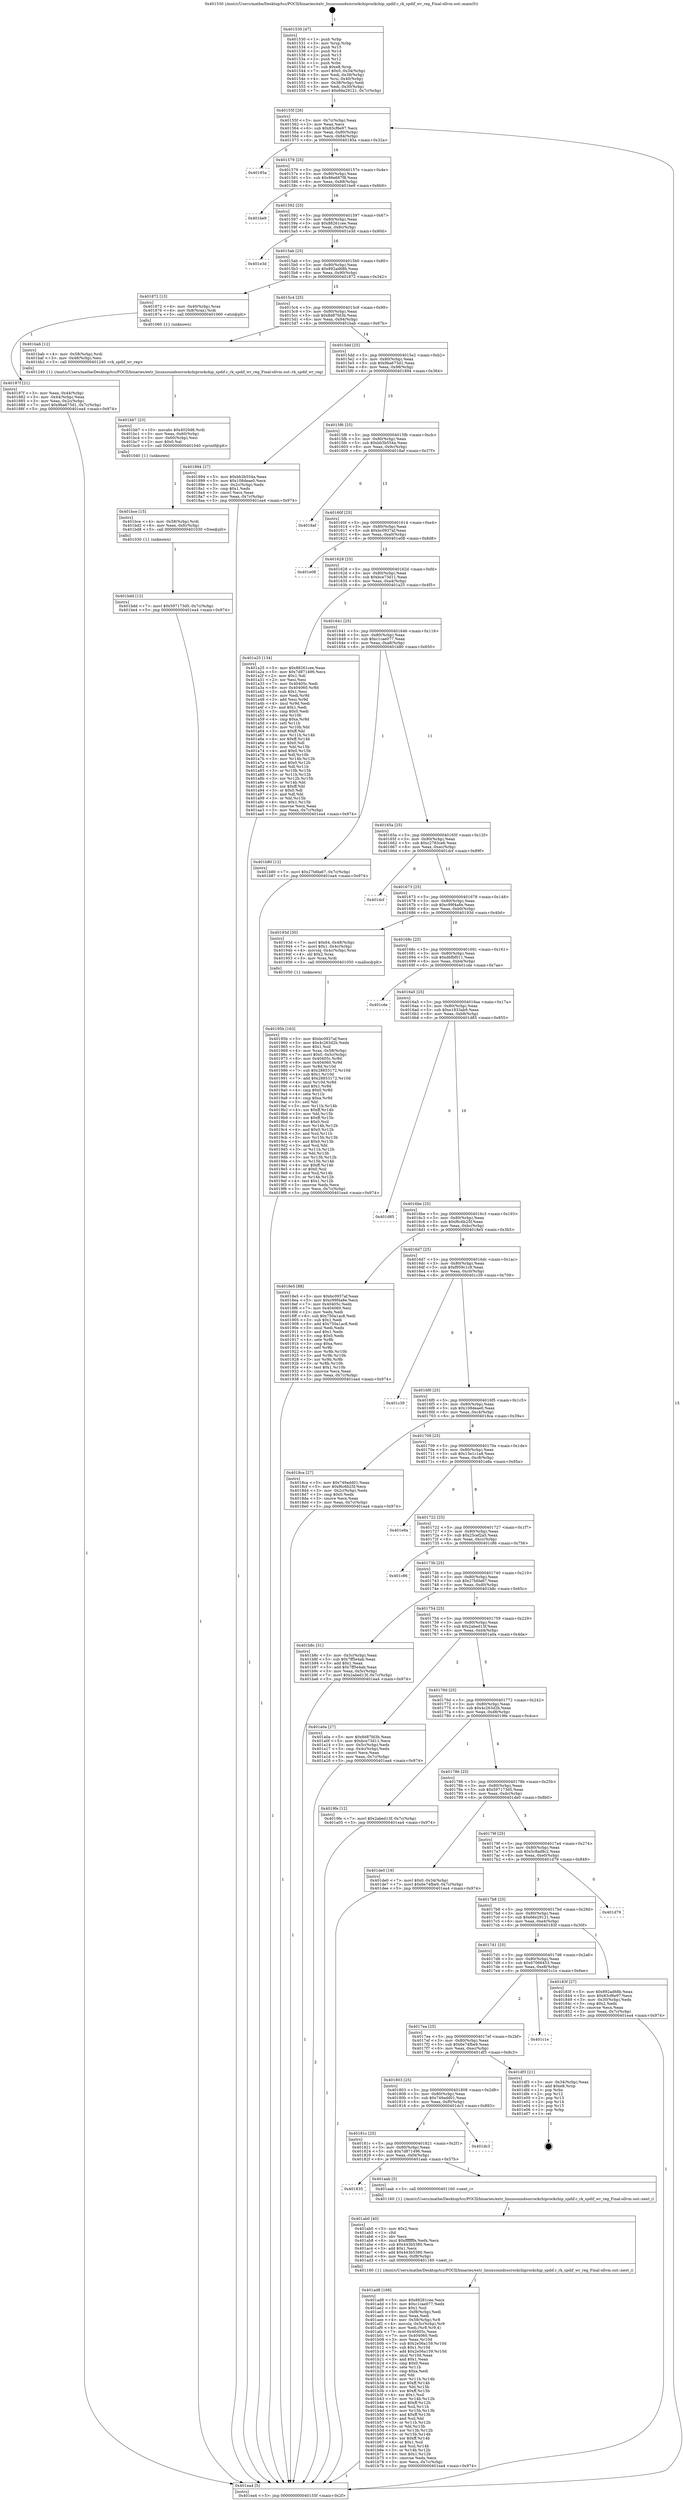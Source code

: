 digraph "0x401530" {
  label = "0x401530 (/mnt/c/Users/mathe/Desktop/tcc/POCII/binaries/extr_linuxsoundsocrockchiprockchip_spdif.c_rk_spdif_wr_reg_Final-ollvm.out::main(0))"
  labelloc = "t"
  node[shape=record]

  Entry [label="",width=0.3,height=0.3,shape=circle,fillcolor=black,style=filled]
  "0x40155f" [label="{
     0x40155f [26]\l
     | [instrs]\l
     &nbsp;&nbsp;0x40155f \<+3\>: mov -0x7c(%rbp),%eax\l
     &nbsp;&nbsp;0x401562 \<+2\>: mov %eax,%ecx\l
     &nbsp;&nbsp;0x401564 \<+6\>: sub $0x83cf6e97,%ecx\l
     &nbsp;&nbsp;0x40156a \<+3\>: mov %eax,-0x80(%rbp)\l
     &nbsp;&nbsp;0x40156d \<+6\>: mov %ecx,-0x84(%rbp)\l
     &nbsp;&nbsp;0x401573 \<+6\>: je 000000000040185a \<main+0x32a\>\l
  }"]
  "0x40185a" [label="{
     0x40185a\l
  }", style=dashed]
  "0x401579" [label="{
     0x401579 [25]\l
     | [instrs]\l
     &nbsp;&nbsp;0x401579 \<+5\>: jmp 000000000040157e \<main+0x4e\>\l
     &nbsp;&nbsp;0x40157e \<+3\>: mov -0x80(%rbp),%eax\l
     &nbsp;&nbsp;0x401581 \<+5\>: sub $0x86e687f8,%eax\l
     &nbsp;&nbsp;0x401586 \<+6\>: mov %eax,-0x88(%rbp)\l
     &nbsp;&nbsp;0x40158c \<+6\>: je 0000000000401be9 \<main+0x6b9\>\l
  }"]
  Exit [label="",width=0.3,height=0.3,shape=circle,fillcolor=black,style=filled,peripheries=2]
  "0x401be9" [label="{
     0x401be9\l
  }", style=dashed]
  "0x401592" [label="{
     0x401592 [25]\l
     | [instrs]\l
     &nbsp;&nbsp;0x401592 \<+5\>: jmp 0000000000401597 \<main+0x67\>\l
     &nbsp;&nbsp;0x401597 \<+3\>: mov -0x80(%rbp),%eax\l
     &nbsp;&nbsp;0x40159a \<+5\>: sub $0x88261cee,%eax\l
     &nbsp;&nbsp;0x40159f \<+6\>: mov %eax,-0x8c(%rbp)\l
     &nbsp;&nbsp;0x4015a5 \<+6\>: je 0000000000401e3d \<main+0x90d\>\l
  }"]
  "0x401bdd" [label="{
     0x401bdd [12]\l
     | [instrs]\l
     &nbsp;&nbsp;0x401bdd \<+7\>: movl $0x597173d5,-0x7c(%rbp)\l
     &nbsp;&nbsp;0x401be4 \<+5\>: jmp 0000000000401ea4 \<main+0x974\>\l
  }"]
  "0x401e3d" [label="{
     0x401e3d\l
  }", style=dashed]
  "0x4015ab" [label="{
     0x4015ab [25]\l
     | [instrs]\l
     &nbsp;&nbsp;0x4015ab \<+5\>: jmp 00000000004015b0 \<main+0x80\>\l
     &nbsp;&nbsp;0x4015b0 \<+3\>: mov -0x80(%rbp),%eax\l
     &nbsp;&nbsp;0x4015b3 \<+5\>: sub $0x892ad68b,%eax\l
     &nbsp;&nbsp;0x4015b8 \<+6\>: mov %eax,-0x90(%rbp)\l
     &nbsp;&nbsp;0x4015be \<+6\>: je 0000000000401872 \<main+0x342\>\l
  }"]
  "0x401bce" [label="{
     0x401bce [15]\l
     | [instrs]\l
     &nbsp;&nbsp;0x401bce \<+4\>: mov -0x58(%rbp),%rdi\l
     &nbsp;&nbsp;0x401bd2 \<+6\>: mov %eax,-0xfc(%rbp)\l
     &nbsp;&nbsp;0x401bd8 \<+5\>: call 0000000000401030 \<free@plt\>\l
     | [calls]\l
     &nbsp;&nbsp;0x401030 \{1\} (unknown)\l
  }"]
  "0x401872" [label="{
     0x401872 [13]\l
     | [instrs]\l
     &nbsp;&nbsp;0x401872 \<+4\>: mov -0x40(%rbp),%rax\l
     &nbsp;&nbsp;0x401876 \<+4\>: mov 0x8(%rax),%rdi\l
     &nbsp;&nbsp;0x40187a \<+5\>: call 0000000000401060 \<atoi@plt\>\l
     | [calls]\l
     &nbsp;&nbsp;0x401060 \{1\} (unknown)\l
  }"]
  "0x4015c4" [label="{
     0x4015c4 [25]\l
     | [instrs]\l
     &nbsp;&nbsp;0x4015c4 \<+5\>: jmp 00000000004015c9 \<main+0x99\>\l
     &nbsp;&nbsp;0x4015c9 \<+3\>: mov -0x80(%rbp),%eax\l
     &nbsp;&nbsp;0x4015cc \<+5\>: sub $0x8d87fd3b,%eax\l
     &nbsp;&nbsp;0x4015d1 \<+6\>: mov %eax,-0x94(%rbp)\l
     &nbsp;&nbsp;0x4015d7 \<+6\>: je 0000000000401bab \<main+0x67b\>\l
  }"]
  "0x401bb7" [label="{
     0x401bb7 [23]\l
     | [instrs]\l
     &nbsp;&nbsp;0x401bb7 \<+10\>: movabs $0x4020d6,%rdi\l
     &nbsp;&nbsp;0x401bc1 \<+3\>: mov %eax,-0x60(%rbp)\l
     &nbsp;&nbsp;0x401bc4 \<+3\>: mov -0x60(%rbp),%esi\l
     &nbsp;&nbsp;0x401bc7 \<+2\>: mov $0x0,%al\l
     &nbsp;&nbsp;0x401bc9 \<+5\>: call 0000000000401040 \<printf@plt\>\l
     | [calls]\l
     &nbsp;&nbsp;0x401040 \{1\} (unknown)\l
  }"]
  "0x401bab" [label="{
     0x401bab [12]\l
     | [instrs]\l
     &nbsp;&nbsp;0x401bab \<+4\>: mov -0x58(%rbp),%rdi\l
     &nbsp;&nbsp;0x401baf \<+3\>: mov -0x48(%rbp),%esi\l
     &nbsp;&nbsp;0x401bb2 \<+5\>: call 0000000000401240 \<rk_spdif_wr_reg\>\l
     | [calls]\l
     &nbsp;&nbsp;0x401240 \{1\} (/mnt/c/Users/mathe/Desktop/tcc/POCII/binaries/extr_linuxsoundsocrockchiprockchip_spdif.c_rk_spdif_wr_reg_Final-ollvm.out::rk_spdif_wr_reg)\l
  }"]
  "0x4015dd" [label="{
     0x4015dd [25]\l
     | [instrs]\l
     &nbsp;&nbsp;0x4015dd \<+5\>: jmp 00000000004015e2 \<main+0xb2\>\l
     &nbsp;&nbsp;0x4015e2 \<+3\>: mov -0x80(%rbp),%eax\l
     &nbsp;&nbsp;0x4015e5 \<+5\>: sub $0x9ba675d1,%eax\l
     &nbsp;&nbsp;0x4015ea \<+6\>: mov %eax,-0x98(%rbp)\l
     &nbsp;&nbsp;0x4015f0 \<+6\>: je 0000000000401894 \<main+0x364\>\l
  }"]
  "0x401ad8" [label="{
     0x401ad8 [168]\l
     | [instrs]\l
     &nbsp;&nbsp;0x401ad8 \<+5\>: mov $0x88261cee,%ecx\l
     &nbsp;&nbsp;0x401add \<+5\>: mov $0xc1cae077,%edx\l
     &nbsp;&nbsp;0x401ae2 \<+3\>: mov $0x1,%sil\l
     &nbsp;&nbsp;0x401ae5 \<+6\>: mov -0xf8(%rbp),%edi\l
     &nbsp;&nbsp;0x401aeb \<+3\>: imul %eax,%edi\l
     &nbsp;&nbsp;0x401aee \<+4\>: mov -0x58(%rbp),%r8\l
     &nbsp;&nbsp;0x401af2 \<+4\>: movslq -0x5c(%rbp),%r9\l
     &nbsp;&nbsp;0x401af6 \<+4\>: mov %edi,(%r8,%r9,4)\l
     &nbsp;&nbsp;0x401afa \<+7\>: mov 0x40405c,%eax\l
     &nbsp;&nbsp;0x401b01 \<+7\>: mov 0x404060,%edi\l
     &nbsp;&nbsp;0x401b08 \<+3\>: mov %eax,%r10d\l
     &nbsp;&nbsp;0x401b0b \<+7\>: sub $0x2e56a159,%r10d\l
     &nbsp;&nbsp;0x401b12 \<+4\>: sub $0x1,%r10d\l
     &nbsp;&nbsp;0x401b16 \<+7\>: add $0x2e56a159,%r10d\l
     &nbsp;&nbsp;0x401b1d \<+4\>: imul %r10d,%eax\l
     &nbsp;&nbsp;0x401b21 \<+3\>: and $0x1,%eax\l
     &nbsp;&nbsp;0x401b24 \<+3\>: cmp $0x0,%eax\l
     &nbsp;&nbsp;0x401b27 \<+4\>: sete %r11b\l
     &nbsp;&nbsp;0x401b2b \<+3\>: cmp $0xa,%edi\l
     &nbsp;&nbsp;0x401b2e \<+3\>: setl %bl\l
     &nbsp;&nbsp;0x401b31 \<+3\>: mov %r11b,%r14b\l
     &nbsp;&nbsp;0x401b34 \<+4\>: xor $0xff,%r14b\l
     &nbsp;&nbsp;0x401b38 \<+3\>: mov %bl,%r15b\l
     &nbsp;&nbsp;0x401b3b \<+4\>: xor $0xff,%r15b\l
     &nbsp;&nbsp;0x401b3f \<+4\>: xor $0x1,%sil\l
     &nbsp;&nbsp;0x401b43 \<+3\>: mov %r14b,%r12b\l
     &nbsp;&nbsp;0x401b46 \<+4\>: and $0xff,%r12b\l
     &nbsp;&nbsp;0x401b4a \<+3\>: and %sil,%r11b\l
     &nbsp;&nbsp;0x401b4d \<+3\>: mov %r15b,%r13b\l
     &nbsp;&nbsp;0x401b50 \<+4\>: and $0xff,%r13b\l
     &nbsp;&nbsp;0x401b54 \<+3\>: and %sil,%bl\l
     &nbsp;&nbsp;0x401b57 \<+3\>: or %r11b,%r12b\l
     &nbsp;&nbsp;0x401b5a \<+3\>: or %bl,%r13b\l
     &nbsp;&nbsp;0x401b5d \<+3\>: xor %r13b,%r12b\l
     &nbsp;&nbsp;0x401b60 \<+3\>: or %r15b,%r14b\l
     &nbsp;&nbsp;0x401b63 \<+4\>: xor $0xff,%r14b\l
     &nbsp;&nbsp;0x401b67 \<+4\>: or $0x1,%sil\l
     &nbsp;&nbsp;0x401b6b \<+3\>: and %sil,%r14b\l
     &nbsp;&nbsp;0x401b6e \<+3\>: or %r14b,%r12b\l
     &nbsp;&nbsp;0x401b71 \<+4\>: test $0x1,%r12b\l
     &nbsp;&nbsp;0x401b75 \<+3\>: cmovne %edx,%ecx\l
     &nbsp;&nbsp;0x401b78 \<+3\>: mov %ecx,-0x7c(%rbp)\l
     &nbsp;&nbsp;0x401b7b \<+5\>: jmp 0000000000401ea4 \<main+0x974\>\l
  }"]
  "0x401894" [label="{
     0x401894 [27]\l
     | [instrs]\l
     &nbsp;&nbsp;0x401894 \<+5\>: mov $0xbb3b554a,%eax\l
     &nbsp;&nbsp;0x401899 \<+5\>: mov $0x108deae0,%ecx\l
     &nbsp;&nbsp;0x40189e \<+3\>: mov -0x2c(%rbp),%edx\l
     &nbsp;&nbsp;0x4018a1 \<+3\>: cmp $0x1,%edx\l
     &nbsp;&nbsp;0x4018a4 \<+3\>: cmovl %ecx,%eax\l
     &nbsp;&nbsp;0x4018a7 \<+3\>: mov %eax,-0x7c(%rbp)\l
     &nbsp;&nbsp;0x4018aa \<+5\>: jmp 0000000000401ea4 \<main+0x974\>\l
  }"]
  "0x4015f6" [label="{
     0x4015f6 [25]\l
     | [instrs]\l
     &nbsp;&nbsp;0x4015f6 \<+5\>: jmp 00000000004015fb \<main+0xcb\>\l
     &nbsp;&nbsp;0x4015fb \<+3\>: mov -0x80(%rbp),%eax\l
     &nbsp;&nbsp;0x4015fe \<+5\>: sub $0xbb3b554a,%eax\l
     &nbsp;&nbsp;0x401603 \<+6\>: mov %eax,-0x9c(%rbp)\l
     &nbsp;&nbsp;0x401609 \<+6\>: je 00000000004018af \<main+0x37f\>\l
  }"]
  "0x401ab0" [label="{
     0x401ab0 [40]\l
     | [instrs]\l
     &nbsp;&nbsp;0x401ab0 \<+5\>: mov $0x2,%ecx\l
     &nbsp;&nbsp;0x401ab5 \<+1\>: cltd\l
     &nbsp;&nbsp;0x401ab6 \<+2\>: idiv %ecx\l
     &nbsp;&nbsp;0x401ab8 \<+6\>: imul $0xfffffffe,%edx,%ecx\l
     &nbsp;&nbsp;0x401abe \<+6\>: sub $0x443b5380,%ecx\l
     &nbsp;&nbsp;0x401ac4 \<+3\>: add $0x1,%ecx\l
     &nbsp;&nbsp;0x401ac7 \<+6\>: add $0x443b5380,%ecx\l
     &nbsp;&nbsp;0x401acd \<+6\>: mov %ecx,-0xf8(%rbp)\l
     &nbsp;&nbsp;0x401ad3 \<+5\>: call 0000000000401160 \<next_i\>\l
     | [calls]\l
     &nbsp;&nbsp;0x401160 \{1\} (/mnt/c/Users/mathe/Desktop/tcc/POCII/binaries/extr_linuxsoundsocrockchiprockchip_spdif.c_rk_spdif_wr_reg_Final-ollvm.out::next_i)\l
  }"]
  "0x4018af" [label="{
     0x4018af\l
  }", style=dashed]
  "0x40160f" [label="{
     0x40160f [25]\l
     | [instrs]\l
     &nbsp;&nbsp;0x40160f \<+5\>: jmp 0000000000401614 \<main+0xe4\>\l
     &nbsp;&nbsp;0x401614 \<+3\>: mov -0x80(%rbp),%eax\l
     &nbsp;&nbsp;0x401617 \<+5\>: sub $0xbc0937af,%eax\l
     &nbsp;&nbsp;0x40161c \<+6\>: mov %eax,-0xa0(%rbp)\l
     &nbsp;&nbsp;0x401622 \<+6\>: je 0000000000401e08 \<main+0x8d8\>\l
  }"]
  "0x401835" [label="{
     0x401835\l
  }", style=dashed]
  "0x401e08" [label="{
     0x401e08\l
  }", style=dashed]
  "0x401628" [label="{
     0x401628 [25]\l
     | [instrs]\l
     &nbsp;&nbsp;0x401628 \<+5\>: jmp 000000000040162d \<main+0xfd\>\l
     &nbsp;&nbsp;0x40162d \<+3\>: mov -0x80(%rbp),%eax\l
     &nbsp;&nbsp;0x401630 \<+5\>: sub $0xbce73d11,%eax\l
     &nbsp;&nbsp;0x401635 \<+6\>: mov %eax,-0xa4(%rbp)\l
     &nbsp;&nbsp;0x40163b \<+6\>: je 0000000000401a25 \<main+0x4f5\>\l
  }"]
  "0x401aab" [label="{
     0x401aab [5]\l
     | [instrs]\l
     &nbsp;&nbsp;0x401aab \<+5\>: call 0000000000401160 \<next_i\>\l
     | [calls]\l
     &nbsp;&nbsp;0x401160 \{1\} (/mnt/c/Users/mathe/Desktop/tcc/POCII/binaries/extr_linuxsoundsocrockchiprockchip_spdif.c_rk_spdif_wr_reg_Final-ollvm.out::next_i)\l
  }"]
  "0x401a25" [label="{
     0x401a25 [134]\l
     | [instrs]\l
     &nbsp;&nbsp;0x401a25 \<+5\>: mov $0x88261cee,%eax\l
     &nbsp;&nbsp;0x401a2a \<+5\>: mov $0x7d871496,%ecx\l
     &nbsp;&nbsp;0x401a2f \<+2\>: mov $0x1,%dl\l
     &nbsp;&nbsp;0x401a31 \<+2\>: xor %esi,%esi\l
     &nbsp;&nbsp;0x401a33 \<+7\>: mov 0x40405c,%edi\l
     &nbsp;&nbsp;0x401a3a \<+8\>: mov 0x404060,%r8d\l
     &nbsp;&nbsp;0x401a42 \<+3\>: sub $0x1,%esi\l
     &nbsp;&nbsp;0x401a45 \<+3\>: mov %edi,%r9d\l
     &nbsp;&nbsp;0x401a48 \<+3\>: add %esi,%r9d\l
     &nbsp;&nbsp;0x401a4b \<+4\>: imul %r9d,%edi\l
     &nbsp;&nbsp;0x401a4f \<+3\>: and $0x1,%edi\l
     &nbsp;&nbsp;0x401a52 \<+3\>: cmp $0x0,%edi\l
     &nbsp;&nbsp;0x401a55 \<+4\>: sete %r10b\l
     &nbsp;&nbsp;0x401a59 \<+4\>: cmp $0xa,%r8d\l
     &nbsp;&nbsp;0x401a5d \<+4\>: setl %r11b\l
     &nbsp;&nbsp;0x401a61 \<+3\>: mov %r10b,%bl\l
     &nbsp;&nbsp;0x401a64 \<+3\>: xor $0xff,%bl\l
     &nbsp;&nbsp;0x401a67 \<+3\>: mov %r11b,%r14b\l
     &nbsp;&nbsp;0x401a6a \<+4\>: xor $0xff,%r14b\l
     &nbsp;&nbsp;0x401a6e \<+3\>: xor $0x0,%dl\l
     &nbsp;&nbsp;0x401a71 \<+3\>: mov %bl,%r15b\l
     &nbsp;&nbsp;0x401a74 \<+4\>: and $0x0,%r15b\l
     &nbsp;&nbsp;0x401a78 \<+3\>: and %dl,%r10b\l
     &nbsp;&nbsp;0x401a7b \<+3\>: mov %r14b,%r12b\l
     &nbsp;&nbsp;0x401a7e \<+4\>: and $0x0,%r12b\l
     &nbsp;&nbsp;0x401a82 \<+3\>: and %dl,%r11b\l
     &nbsp;&nbsp;0x401a85 \<+3\>: or %r10b,%r15b\l
     &nbsp;&nbsp;0x401a88 \<+3\>: or %r11b,%r12b\l
     &nbsp;&nbsp;0x401a8b \<+3\>: xor %r12b,%r15b\l
     &nbsp;&nbsp;0x401a8e \<+3\>: or %r14b,%bl\l
     &nbsp;&nbsp;0x401a91 \<+3\>: xor $0xff,%bl\l
     &nbsp;&nbsp;0x401a94 \<+3\>: or $0x0,%dl\l
     &nbsp;&nbsp;0x401a97 \<+2\>: and %dl,%bl\l
     &nbsp;&nbsp;0x401a99 \<+3\>: or %bl,%r15b\l
     &nbsp;&nbsp;0x401a9c \<+4\>: test $0x1,%r15b\l
     &nbsp;&nbsp;0x401aa0 \<+3\>: cmovne %ecx,%eax\l
     &nbsp;&nbsp;0x401aa3 \<+3\>: mov %eax,-0x7c(%rbp)\l
     &nbsp;&nbsp;0x401aa6 \<+5\>: jmp 0000000000401ea4 \<main+0x974\>\l
  }"]
  "0x401641" [label="{
     0x401641 [25]\l
     | [instrs]\l
     &nbsp;&nbsp;0x401641 \<+5\>: jmp 0000000000401646 \<main+0x116\>\l
     &nbsp;&nbsp;0x401646 \<+3\>: mov -0x80(%rbp),%eax\l
     &nbsp;&nbsp;0x401649 \<+5\>: sub $0xc1cae077,%eax\l
     &nbsp;&nbsp;0x40164e \<+6\>: mov %eax,-0xa8(%rbp)\l
     &nbsp;&nbsp;0x401654 \<+6\>: je 0000000000401b80 \<main+0x650\>\l
  }"]
  "0x40181c" [label="{
     0x40181c [25]\l
     | [instrs]\l
     &nbsp;&nbsp;0x40181c \<+5\>: jmp 0000000000401821 \<main+0x2f1\>\l
     &nbsp;&nbsp;0x401821 \<+3\>: mov -0x80(%rbp),%eax\l
     &nbsp;&nbsp;0x401824 \<+5\>: sub $0x7d871496,%eax\l
     &nbsp;&nbsp;0x401829 \<+6\>: mov %eax,-0xf4(%rbp)\l
     &nbsp;&nbsp;0x40182f \<+6\>: je 0000000000401aab \<main+0x57b\>\l
  }"]
  "0x401b80" [label="{
     0x401b80 [12]\l
     | [instrs]\l
     &nbsp;&nbsp;0x401b80 \<+7\>: movl $0x27bfda67,-0x7c(%rbp)\l
     &nbsp;&nbsp;0x401b87 \<+5\>: jmp 0000000000401ea4 \<main+0x974\>\l
  }"]
  "0x40165a" [label="{
     0x40165a [25]\l
     | [instrs]\l
     &nbsp;&nbsp;0x40165a \<+5\>: jmp 000000000040165f \<main+0x12f\>\l
     &nbsp;&nbsp;0x40165f \<+3\>: mov -0x80(%rbp),%eax\l
     &nbsp;&nbsp;0x401662 \<+5\>: sub $0xc2783ce6,%eax\l
     &nbsp;&nbsp;0x401667 \<+6\>: mov %eax,-0xac(%rbp)\l
     &nbsp;&nbsp;0x40166d \<+6\>: je 0000000000401dcf \<main+0x89f\>\l
  }"]
  "0x401dc3" [label="{
     0x401dc3\l
  }", style=dashed]
  "0x401dcf" [label="{
     0x401dcf\l
  }", style=dashed]
  "0x401673" [label="{
     0x401673 [25]\l
     | [instrs]\l
     &nbsp;&nbsp;0x401673 \<+5\>: jmp 0000000000401678 \<main+0x148\>\l
     &nbsp;&nbsp;0x401678 \<+3\>: mov -0x80(%rbp),%eax\l
     &nbsp;&nbsp;0x40167b \<+5\>: sub $0xc99f4a8e,%eax\l
     &nbsp;&nbsp;0x401680 \<+6\>: mov %eax,-0xb0(%rbp)\l
     &nbsp;&nbsp;0x401686 \<+6\>: je 000000000040193d \<main+0x40d\>\l
  }"]
  "0x401803" [label="{
     0x401803 [25]\l
     | [instrs]\l
     &nbsp;&nbsp;0x401803 \<+5\>: jmp 0000000000401808 \<main+0x2d8\>\l
     &nbsp;&nbsp;0x401808 \<+3\>: mov -0x80(%rbp),%eax\l
     &nbsp;&nbsp;0x40180b \<+5\>: sub $0x749add01,%eax\l
     &nbsp;&nbsp;0x401810 \<+6\>: mov %eax,-0xf0(%rbp)\l
     &nbsp;&nbsp;0x401816 \<+6\>: je 0000000000401dc3 \<main+0x893\>\l
  }"]
  "0x40193d" [label="{
     0x40193d [30]\l
     | [instrs]\l
     &nbsp;&nbsp;0x40193d \<+7\>: movl $0x64,-0x48(%rbp)\l
     &nbsp;&nbsp;0x401944 \<+7\>: movl $0x1,-0x4c(%rbp)\l
     &nbsp;&nbsp;0x40194b \<+4\>: movslq -0x4c(%rbp),%rax\l
     &nbsp;&nbsp;0x40194f \<+4\>: shl $0x2,%rax\l
     &nbsp;&nbsp;0x401953 \<+3\>: mov %rax,%rdi\l
     &nbsp;&nbsp;0x401956 \<+5\>: call 0000000000401050 \<malloc@plt\>\l
     | [calls]\l
     &nbsp;&nbsp;0x401050 \{1\} (unknown)\l
  }"]
  "0x40168c" [label="{
     0x40168c [25]\l
     | [instrs]\l
     &nbsp;&nbsp;0x40168c \<+5\>: jmp 0000000000401691 \<main+0x161\>\l
     &nbsp;&nbsp;0x401691 \<+3\>: mov -0x80(%rbp),%eax\l
     &nbsp;&nbsp;0x401694 \<+5\>: sub $0xd6fbf011,%eax\l
     &nbsp;&nbsp;0x401699 \<+6\>: mov %eax,-0xb4(%rbp)\l
     &nbsp;&nbsp;0x40169f \<+6\>: je 0000000000401cde \<main+0x7ae\>\l
  }"]
  "0x401df3" [label="{
     0x401df3 [21]\l
     | [instrs]\l
     &nbsp;&nbsp;0x401df3 \<+3\>: mov -0x34(%rbp),%eax\l
     &nbsp;&nbsp;0x401df6 \<+7\>: add $0xe8,%rsp\l
     &nbsp;&nbsp;0x401dfd \<+1\>: pop %rbx\l
     &nbsp;&nbsp;0x401dfe \<+2\>: pop %r12\l
     &nbsp;&nbsp;0x401e00 \<+2\>: pop %r13\l
     &nbsp;&nbsp;0x401e02 \<+2\>: pop %r14\l
     &nbsp;&nbsp;0x401e04 \<+2\>: pop %r15\l
     &nbsp;&nbsp;0x401e06 \<+1\>: pop %rbp\l
     &nbsp;&nbsp;0x401e07 \<+1\>: ret\l
  }"]
  "0x401cde" [label="{
     0x401cde\l
  }", style=dashed]
  "0x4016a5" [label="{
     0x4016a5 [25]\l
     | [instrs]\l
     &nbsp;&nbsp;0x4016a5 \<+5\>: jmp 00000000004016aa \<main+0x17a\>\l
     &nbsp;&nbsp;0x4016aa \<+3\>: mov -0x80(%rbp),%eax\l
     &nbsp;&nbsp;0x4016ad \<+5\>: sub $0xe1833ab9,%eax\l
     &nbsp;&nbsp;0x4016b2 \<+6\>: mov %eax,-0xb8(%rbp)\l
     &nbsp;&nbsp;0x4016b8 \<+6\>: je 0000000000401d85 \<main+0x855\>\l
  }"]
  "0x4017ea" [label="{
     0x4017ea [25]\l
     | [instrs]\l
     &nbsp;&nbsp;0x4017ea \<+5\>: jmp 00000000004017ef \<main+0x2bf\>\l
     &nbsp;&nbsp;0x4017ef \<+3\>: mov -0x80(%rbp),%eax\l
     &nbsp;&nbsp;0x4017f2 \<+5\>: sub $0x6e74fbe9,%eax\l
     &nbsp;&nbsp;0x4017f7 \<+6\>: mov %eax,-0xec(%rbp)\l
     &nbsp;&nbsp;0x4017fd \<+6\>: je 0000000000401df3 \<main+0x8c3\>\l
  }"]
  "0x401d85" [label="{
     0x401d85\l
  }", style=dashed]
  "0x4016be" [label="{
     0x4016be [25]\l
     | [instrs]\l
     &nbsp;&nbsp;0x4016be \<+5\>: jmp 00000000004016c3 \<main+0x193\>\l
     &nbsp;&nbsp;0x4016c3 \<+3\>: mov -0x80(%rbp),%eax\l
     &nbsp;&nbsp;0x4016c6 \<+5\>: sub $0xf6c6b25f,%eax\l
     &nbsp;&nbsp;0x4016cb \<+6\>: mov %eax,-0xbc(%rbp)\l
     &nbsp;&nbsp;0x4016d1 \<+6\>: je 00000000004018e5 \<main+0x3b5\>\l
  }"]
  "0x401c1e" [label="{
     0x401c1e\l
  }", style=dashed]
  "0x4018e5" [label="{
     0x4018e5 [88]\l
     | [instrs]\l
     &nbsp;&nbsp;0x4018e5 \<+5\>: mov $0xbc0937af,%eax\l
     &nbsp;&nbsp;0x4018ea \<+5\>: mov $0xc99f4a8e,%ecx\l
     &nbsp;&nbsp;0x4018ef \<+7\>: mov 0x40405c,%edx\l
     &nbsp;&nbsp;0x4018f6 \<+7\>: mov 0x404060,%esi\l
     &nbsp;&nbsp;0x4018fd \<+2\>: mov %edx,%edi\l
     &nbsp;&nbsp;0x4018ff \<+6\>: sub $0x750a1ac8,%edi\l
     &nbsp;&nbsp;0x401905 \<+3\>: sub $0x1,%edi\l
     &nbsp;&nbsp;0x401908 \<+6\>: add $0x750a1ac8,%edi\l
     &nbsp;&nbsp;0x40190e \<+3\>: imul %edi,%edx\l
     &nbsp;&nbsp;0x401911 \<+3\>: and $0x1,%edx\l
     &nbsp;&nbsp;0x401914 \<+3\>: cmp $0x0,%edx\l
     &nbsp;&nbsp;0x401917 \<+4\>: sete %r8b\l
     &nbsp;&nbsp;0x40191b \<+3\>: cmp $0xa,%esi\l
     &nbsp;&nbsp;0x40191e \<+4\>: setl %r9b\l
     &nbsp;&nbsp;0x401922 \<+3\>: mov %r8b,%r10b\l
     &nbsp;&nbsp;0x401925 \<+3\>: and %r9b,%r10b\l
     &nbsp;&nbsp;0x401928 \<+3\>: xor %r9b,%r8b\l
     &nbsp;&nbsp;0x40192b \<+3\>: or %r8b,%r10b\l
     &nbsp;&nbsp;0x40192e \<+4\>: test $0x1,%r10b\l
     &nbsp;&nbsp;0x401932 \<+3\>: cmovne %ecx,%eax\l
     &nbsp;&nbsp;0x401935 \<+3\>: mov %eax,-0x7c(%rbp)\l
     &nbsp;&nbsp;0x401938 \<+5\>: jmp 0000000000401ea4 \<main+0x974\>\l
  }"]
  "0x4016d7" [label="{
     0x4016d7 [25]\l
     | [instrs]\l
     &nbsp;&nbsp;0x4016d7 \<+5\>: jmp 00000000004016dc \<main+0x1ac\>\l
     &nbsp;&nbsp;0x4016dc \<+3\>: mov -0x80(%rbp),%eax\l
     &nbsp;&nbsp;0x4016df \<+5\>: sub $0xf959c1c9,%eax\l
     &nbsp;&nbsp;0x4016e4 \<+6\>: mov %eax,-0xc0(%rbp)\l
     &nbsp;&nbsp;0x4016ea \<+6\>: je 0000000000401c39 \<main+0x709\>\l
  }"]
  "0x40195b" [label="{
     0x40195b [163]\l
     | [instrs]\l
     &nbsp;&nbsp;0x40195b \<+5\>: mov $0xbc0937af,%ecx\l
     &nbsp;&nbsp;0x401960 \<+5\>: mov $0x4c263d2b,%edx\l
     &nbsp;&nbsp;0x401965 \<+3\>: mov $0x1,%sil\l
     &nbsp;&nbsp;0x401968 \<+4\>: mov %rax,-0x58(%rbp)\l
     &nbsp;&nbsp;0x40196c \<+7\>: movl $0x0,-0x5c(%rbp)\l
     &nbsp;&nbsp;0x401973 \<+8\>: mov 0x40405c,%r8d\l
     &nbsp;&nbsp;0x40197b \<+8\>: mov 0x404060,%r9d\l
     &nbsp;&nbsp;0x401983 \<+3\>: mov %r8d,%r10d\l
     &nbsp;&nbsp;0x401986 \<+7\>: sub $0x28853172,%r10d\l
     &nbsp;&nbsp;0x40198d \<+4\>: sub $0x1,%r10d\l
     &nbsp;&nbsp;0x401991 \<+7\>: add $0x28853172,%r10d\l
     &nbsp;&nbsp;0x401998 \<+4\>: imul %r10d,%r8d\l
     &nbsp;&nbsp;0x40199c \<+4\>: and $0x1,%r8d\l
     &nbsp;&nbsp;0x4019a0 \<+4\>: cmp $0x0,%r8d\l
     &nbsp;&nbsp;0x4019a4 \<+4\>: sete %r11b\l
     &nbsp;&nbsp;0x4019a8 \<+4\>: cmp $0xa,%r9d\l
     &nbsp;&nbsp;0x4019ac \<+3\>: setl %bl\l
     &nbsp;&nbsp;0x4019af \<+3\>: mov %r11b,%r14b\l
     &nbsp;&nbsp;0x4019b2 \<+4\>: xor $0xff,%r14b\l
     &nbsp;&nbsp;0x4019b6 \<+3\>: mov %bl,%r15b\l
     &nbsp;&nbsp;0x4019b9 \<+4\>: xor $0xff,%r15b\l
     &nbsp;&nbsp;0x4019bd \<+4\>: xor $0x0,%sil\l
     &nbsp;&nbsp;0x4019c1 \<+3\>: mov %r14b,%r12b\l
     &nbsp;&nbsp;0x4019c4 \<+4\>: and $0x0,%r12b\l
     &nbsp;&nbsp;0x4019c8 \<+3\>: and %sil,%r11b\l
     &nbsp;&nbsp;0x4019cb \<+3\>: mov %r15b,%r13b\l
     &nbsp;&nbsp;0x4019ce \<+4\>: and $0x0,%r13b\l
     &nbsp;&nbsp;0x4019d2 \<+3\>: and %sil,%bl\l
     &nbsp;&nbsp;0x4019d5 \<+3\>: or %r11b,%r12b\l
     &nbsp;&nbsp;0x4019d8 \<+3\>: or %bl,%r13b\l
     &nbsp;&nbsp;0x4019db \<+3\>: xor %r13b,%r12b\l
     &nbsp;&nbsp;0x4019de \<+3\>: or %r15b,%r14b\l
     &nbsp;&nbsp;0x4019e1 \<+4\>: xor $0xff,%r14b\l
     &nbsp;&nbsp;0x4019e5 \<+4\>: or $0x0,%sil\l
     &nbsp;&nbsp;0x4019e9 \<+3\>: and %sil,%r14b\l
     &nbsp;&nbsp;0x4019ec \<+3\>: or %r14b,%r12b\l
     &nbsp;&nbsp;0x4019ef \<+4\>: test $0x1,%r12b\l
     &nbsp;&nbsp;0x4019f3 \<+3\>: cmovne %edx,%ecx\l
     &nbsp;&nbsp;0x4019f6 \<+3\>: mov %ecx,-0x7c(%rbp)\l
     &nbsp;&nbsp;0x4019f9 \<+5\>: jmp 0000000000401ea4 \<main+0x974\>\l
  }"]
  "0x401c39" [label="{
     0x401c39\l
  }", style=dashed]
  "0x4016f0" [label="{
     0x4016f0 [25]\l
     | [instrs]\l
     &nbsp;&nbsp;0x4016f0 \<+5\>: jmp 00000000004016f5 \<main+0x1c5\>\l
     &nbsp;&nbsp;0x4016f5 \<+3\>: mov -0x80(%rbp),%eax\l
     &nbsp;&nbsp;0x4016f8 \<+5\>: sub $0x108deae0,%eax\l
     &nbsp;&nbsp;0x4016fd \<+6\>: mov %eax,-0xc4(%rbp)\l
     &nbsp;&nbsp;0x401703 \<+6\>: je 00000000004018ca \<main+0x39a\>\l
  }"]
  "0x40187f" [label="{
     0x40187f [21]\l
     | [instrs]\l
     &nbsp;&nbsp;0x40187f \<+3\>: mov %eax,-0x44(%rbp)\l
     &nbsp;&nbsp;0x401882 \<+3\>: mov -0x44(%rbp),%eax\l
     &nbsp;&nbsp;0x401885 \<+3\>: mov %eax,-0x2c(%rbp)\l
     &nbsp;&nbsp;0x401888 \<+7\>: movl $0x9ba675d1,-0x7c(%rbp)\l
     &nbsp;&nbsp;0x40188f \<+5\>: jmp 0000000000401ea4 \<main+0x974\>\l
  }"]
  "0x4018ca" [label="{
     0x4018ca [27]\l
     | [instrs]\l
     &nbsp;&nbsp;0x4018ca \<+5\>: mov $0x749add01,%eax\l
     &nbsp;&nbsp;0x4018cf \<+5\>: mov $0xf6c6b25f,%ecx\l
     &nbsp;&nbsp;0x4018d4 \<+3\>: mov -0x2c(%rbp),%edx\l
     &nbsp;&nbsp;0x4018d7 \<+3\>: cmp $0x0,%edx\l
     &nbsp;&nbsp;0x4018da \<+3\>: cmove %ecx,%eax\l
     &nbsp;&nbsp;0x4018dd \<+3\>: mov %eax,-0x7c(%rbp)\l
     &nbsp;&nbsp;0x4018e0 \<+5\>: jmp 0000000000401ea4 \<main+0x974\>\l
  }"]
  "0x401709" [label="{
     0x401709 [25]\l
     | [instrs]\l
     &nbsp;&nbsp;0x401709 \<+5\>: jmp 000000000040170e \<main+0x1de\>\l
     &nbsp;&nbsp;0x40170e \<+3\>: mov -0x80(%rbp),%eax\l
     &nbsp;&nbsp;0x401711 \<+5\>: sub $0x13e1c1a8,%eax\l
     &nbsp;&nbsp;0x401716 \<+6\>: mov %eax,-0xc8(%rbp)\l
     &nbsp;&nbsp;0x40171c \<+6\>: je 0000000000401e8a \<main+0x95a\>\l
  }"]
  "0x401530" [label="{
     0x401530 [47]\l
     | [instrs]\l
     &nbsp;&nbsp;0x401530 \<+1\>: push %rbp\l
     &nbsp;&nbsp;0x401531 \<+3\>: mov %rsp,%rbp\l
     &nbsp;&nbsp;0x401534 \<+2\>: push %r15\l
     &nbsp;&nbsp;0x401536 \<+2\>: push %r14\l
     &nbsp;&nbsp;0x401538 \<+2\>: push %r13\l
     &nbsp;&nbsp;0x40153a \<+2\>: push %r12\l
     &nbsp;&nbsp;0x40153c \<+1\>: push %rbx\l
     &nbsp;&nbsp;0x40153d \<+7\>: sub $0xe8,%rsp\l
     &nbsp;&nbsp;0x401544 \<+7\>: movl $0x0,-0x34(%rbp)\l
     &nbsp;&nbsp;0x40154b \<+3\>: mov %edi,-0x38(%rbp)\l
     &nbsp;&nbsp;0x40154e \<+4\>: mov %rsi,-0x40(%rbp)\l
     &nbsp;&nbsp;0x401552 \<+3\>: mov -0x38(%rbp),%edi\l
     &nbsp;&nbsp;0x401555 \<+3\>: mov %edi,-0x30(%rbp)\l
     &nbsp;&nbsp;0x401558 \<+7\>: movl $0x66e29121,-0x7c(%rbp)\l
  }"]
  "0x401e8a" [label="{
     0x401e8a\l
  }", style=dashed]
  "0x401722" [label="{
     0x401722 [25]\l
     | [instrs]\l
     &nbsp;&nbsp;0x401722 \<+5\>: jmp 0000000000401727 \<main+0x1f7\>\l
     &nbsp;&nbsp;0x401727 \<+3\>: mov -0x80(%rbp),%eax\l
     &nbsp;&nbsp;0x40172a \<+5\>: sub $0x25cef2a5,%eax\l
     &nbsp;&nbsp;0x40172f \<+6\>: mov %eax,-0xcc(%rbp)\l
     &nbsp;&nbsp;0x401735 \<+6\>: je 0000000000401c86 \<main+0x756\>\l
  }"]
  "0x401ea4" [label="{
     0x401ea4 [5]\l
     | [instrs]\l
     &nbsp;&nbsp;0x401ea4 \<+5\>: jmp 000000000040155f \<main+0x2f\>\l
  }"]
  "0x401c86" [label="{
     0x401c86\l
  }", style=dashed]
  "0x40173b" [label="{
     0x40173b [25]\l
     | [instrs]\l
     &nbsp;&nbsp;0x40173b \<+5\>: jmp 0000000000401740 \<main+0x210\>\l
     &nbsp;&nbsp;0x401740 \<+3\>: mov -0x80(%rbp),%eax\l
     &nbsp;&nbsp;0x401743 \<+5\>: sub $0x27bfda67,%eax\l
     &nbsp;&nbsp;0x401748 \<+6\>: mov %eax,-0xd0(%rbp)\l
     &nbsp;&nbsp;0x40174e \<+6\>: je 0000000000401b8c \<main+0x65c\>\l
  }"]
  "0x4017d1" [label="{
     0x4017d1 [25]\l
     | [instrs]\l
     &nbsp;&nbsp;0x4017d1 \<+5\>: jmp 00000000004017d6 \<main+0x2a6\>\l
     &nbsp;&nbsp;0x4017d6 \<+3\>: mov -0x80(%rbp),%eax\l
     &nbsp;&nbsp;0x4017d9 \<+5\>: sub $0x67066453,%eax\l
     &nbsp;&nbsp;0x4017de \<+6\>: mov %eax,-0xe8(%rbp)\l
     &nbsp;&nbsp;0x4017e4 \<+6\>: je 0000000000401c1e \<main+0x6ee\>\l
  }"]
  "0x401b8c" [label="{
     0x401b8c [31]\l
     | [instrs]\l
     &nbsp;&nbsp;0x401b8c \<+3\>: mov -0x5c(%rbp),%eax\l
     &nbsp;&nbsp;0x401b8f \<+5\>: sub $0x7ff5e4ab,%eax\l
     &nbsp;&nbsp;0x401b94 \<+3\>: add $0x1,%eax\l
     &nbsp;&nbsp;0x401b97 \<+5\>: add $0x7ff5e4ab,%eax\l
     &nbsp;&nbsp;0x401b9c \<+3\>: mov %eax,-0x5c(%rbp)\l
     &nbsp;&nbsp;0x401b9f \<+7\>: movl $0x2abed13f,-0x7c(%rbp)\l
     &nbsp;&nbsp;0x401ba6 \<+5\>: jmp 0000000000401ea4 \<main+0x974\>\l
  }"]
  "0x401754" [label="{
     0x401754 [25]\l
     | [instrs]\l
     &nbsp;&nbsp;0x401754 \<+5\>: jmp 0000000000401759 \<main+0x229\>\l
     &nbsp;&nbsp;0x401759 \<+3\>: mov -0x80(%rbp),%eax\l
     &nbsp;&nbsp;0x40175c \<+5\>: sub $0x2abed13f,%eax\l
     &nbsp;&nbsp;0x401761 \<+6\>: mov %eax,-0xd4(%rbp)\l
     &nbsp;&nbsp;0x401767 \<+6\>: je 0000000000401a0a \<main+0x4da\>\l
  }"]
  "0x40183f" [label="{
     0x40183f [27]\l
     | [instrs]\l
     &nbsp;&nbsp;0x40183f \<+5\>: mov $0x892ad68b,%eax\l
     &nbsp;&nbsp;0x401844 \<+5\>: mov $0x83cf6e97,%ecx\l
     &nbsp;&nbsp;0x401849 \<+3\>: mov -0x30(%rbp),%edx\l
     &nbsp;&nbsp;0x40184c \<+3\>: cmp $0x2,%edx\l
     &nbsp;&nbsp;0x40184f \<+3\>: cmovne %ecx,%eax\l
     &nbsp;&nbsp;0x401852 \<+3\>: mov %eax,-0x7c(%rbp)\l
     &nbsp;&nbsp;0x401855 \<+5\>: jmp 0000000000401ea4 \<main+0x974\>\l
  }"]
  "0x401a0a" [label="{
     0x401a0a [27]\l
     | [instrs]\l
     &nbsp;&nbsp;0x401a0a \<+5\>: mov $0x8d87fd3b,%eax\l
     &nbsp;&nbsp;0x401a0f \<+5\>: mov $0xbce73d11,%ecx\l
     &nbsp;&nbsp;0x401a14 \<+3\>: mov -0x5c(%rbp),%edx\l
     &nbsp;&nbsp;0x401a17 \<+3\>: cmp -0x4c(%rbp),%edx\l
     &nbsp;&nbsp;0x401a1a \<+3\>: cmovl %ecx,%eax\l
     &nbsp;&nbsp;0x401a1d \<+3\>: mov %eax,-0x7c(%rbp)\l
     &nbsp;&nbsp;0x401a20 \<+5\>: jmp 0000000000401ea4 \<main+0x974\>\l
  }"]
  "0x40176d" [label="{
     0x40176d [25]\l
     | [instrs]\l
     &nbsp;&nbsp;0x40176d \<+5\>: jmp 0000000000401772 \<main+0x242\>\l
     &nbsp;&nbsp;0x401772 \<+3\>: mov -0x80(%rbp),%eax\l
     &nbsp;&nbsp;0x401775 \<+5\>: sub $0x4c263d2b,%eax\l
     &nbsp;&nbsp;0x40177a \<+6\>: mov %eax,-0xd8(%rbp)\l
     &nbsp;&nbsp;0x401780 \<+6\>: je 00000000004019fe \<main+0x4ce\>\l
  }"]
  "0x4017b8" [label="{
     0x4017b8 [25]\l
     | [instrs]\l
     &nbsp;&nbsp;0x4017b8 \<+5\>: jmp 00000000004017bd \<main+0x28d\>\l
     &nbsp;&nbsp;0x4017bd \<+3\>: mov -0x80(%rbp),%eax\l
     &nbsp;&nbsp;0x4017c0 \<+5\>: sub $0x66e29121,%eax\l
     &nbsp;&nbsp;0x4017c5 \<+6\>: mov %eax,-0xe4(%rbp)\l
     &nbsp;&nbsp;0x4017cb \<+6\>: je 000000000040183f \<main+0x30f\>\l
  }"]
  "0x4019fe" [label="{
     0x4019fe [12]\l
     | [instrs]\l
     &nbsp;&nbsp;0x4019fe \<+7\>: movl $0x2abed13f,-0x7c(%rbp)\l
     &nbsp;&nbsp;0x401a05 \<+5\>: jmp 0000000000401ea4 \<main+0x974\>\l
  }"]
  "0x401786" [label="{
     0x401786 [25]\l
     | [instrs]\l
     &nbsp;&nbsp;0x401786 \<+5\>: jmp 000000000040178b \<main+0x25b\>\l
     &nbsp;&nbsp;0x40178b \<+3\>: mov -0x80(%rbp),%eax\l
     &nbsp;&nbsp;0x40178e \<+5\>: sub $0x597173d5,%eax\l
     &nbsp;&nbsp;0x401793 \<+6\>: mov %eax,-0xdc(%rbp)\l
     &nbsp;&nbsp;0x401799 \<+6\>: je 0000000000401de0 \<main+0x8b0\>\l
  }"]
  "0x401d79" [label="{
     0x401d79\l
  }", style=dashed]
  "0x401de0" [label="{
     0x401de0 [19]\l
     | [instrs]\l
     &nbsp;&nbsp;0x401de0 \<+7\>: movl $0x0,-0x34(%rbp)\l
     &nbsp;&nbsp;0x401de7 \<+7\>: movl $0x6e74fbe9,-0x7c(%rbp)\l
     &nbsp;&nbsp;0x401dee \<+5\>: jmp 0000000000401ea4 \<main+0x974\>\l
  }"]
  "0x40179f" [label="{
     0x40179f [25]\l
     | [instrs]\l
     &nbsp;&nbsp;0x40179f \<+5\>: jmp 00000000004017a4 \<main+0x274\>\l
     &nbsp;&nbsp;0x4017a4 \<+3\>: mov -0x80(%rbp),%eax\l
     &nbsp;&nbsp;0x4017a7 \<+5\>: sub $0x5c8ad8c2,%eax\l
     &nbsp;&nbsp;0x4017ac \<+6\>: mov %eax,-0xe0(%rbp)\l
     &nbsp;&nbsp;0x4017b2 \<+6\>: je 0000000000401d79 \<main+0x849\>\l
  }"]
  Entry -> "0x401530" [label=" 1"]
  "0x40155f" -> "0x40185a" [label=" 0"]
  "0x40155f" -> "0x401579" [label=" 16"]
  "0x401df3" -> Exit [label=" 1"]
  "0x401579" -> "0x401be9" [label=" 0"]
  "0x401579" -> "0x401592" [label=" 16"]
  "0x401de0" -> "0x401ea4" [label=" 1"]
  "0x401592" -> "0x401e3d" [label=" 0"]
  "0x401592" -> "0x4015ab" [label=" 16"]
  "0x401bdd" -> "0x401ea4" [label=" 1"]
  "0x4015ab" -> "0x401872" [label=" 1"]
  "0x4015ab" -> "0x4015c4" [label=" 15"]
  "0x401bce" -> "0x401bdd" [label=" 1"]
  "0x4015c4" -> "0x401bab" [label=" 1"]
  "0x4015c4" -> "0x4015dd" [label=" 14"]
  "0x401bb7" -> "0x401bce" [label=" 1"]
  "0x4015dd" -> "0x401894" [label=" 1"]
  "0x4015dd" -> "0x4015f6" [label=" 13"]
  "0x401bab" -> "0x401bb7" [label=" 1"]
  "0x4015f6" -> "0x4018af" [label=" 0"]
  "0x4015f6" -> "0x40160f" [label=" 13"]
  "0x401b8c" -> "0x401ea4" [label=" 1"]
  "0x40160f" -> "0x401e08" [label=" 0"]
  "0x40160f" -> "0x401628" [label=" 13"]
  "0x401b80" -> "0x401ea4" [label=" 1"]
  "0x401628" -> "0x401a25" [label=" 1"]
  "0x401628" -> "0x401641" [label=" 12"]
  "0x401ad8" -> "0x401ea4" [label=" 1"]
  "0x401641" -> "0x401b80" [label=" 1"]
  "0x401641" -> "0x40165a" [label=" 11"]
  "0x401aab" -> "0x401ab0" [label=" 1"]
  "0x40165a" -> "0x401dcf" [label=" 0"]
  "0x40165a" -> "0x401673" [label=" 11"]
  "0x40181c" -> "0x401835" [label=" 0"]
  "0x401673" -> "0x40193d" [label=" 1"]
  "0x401673" -> "0x40168c" [label=" 10"]
  "0x401ab0" -> "0x401ad8" [label=" 1"]
  "0x40168c" -> "0x401cde" [label=" 0"]
  "0x40168c" -> "0x4016a5" [label=" 10"]
  "0x401803" -> "0x40181c" [label=" 1"]
  "0x4016a5" -> "0x401d85" [label=" 0"]
  "0x4016a5" -> "0x4016be" [label=" 10"]
  "0x40181c" -> "0x401aab" [label=" 1"]
  "0x4016be" -> "0x4018e5" [label=" 1"]
  "0x4016be" -> "0x4016d7" [label=" 9"]
  "0x4017ea" -> "0x401803" [label=" 1"]
  "0x4016d7" -> "0x401c39" [label=" 0"]
  "0x4016d7" -> "0x4016f0" [label=" 9"]
  "0x401803" -> "0x401dc3" [label=" 0"]
  "0x4016f0" -> "0x4018ca" [label=" 1"]
  "0x4016f0" -> "0x401709" [label=" 8"]
  "0x4017d1" -> "0x4017ea" [label=" 2"]
  "0x401709" -> "0x401e8a" [label=" 0"]
  "0x401709" -> "0x401722" [label=" 8"]
  "0x4017d1" -> "0x401c1e" [label=" 0"]
  "0x401722" -> "0x401c86" [label=" 0"]
  "0x401722" -> "0x40173b" [label=" 8"]
  "0x4017ea" -> "0x401df3" [label=" 1"]
  "0x40173b" -> "0x401b8c" [label=" 1"]
  "0x40173b" -> "0x401754" [label=" 7"]
  "0x401a25" -> "0x401ea4" [label=" 1"]
  "0x401754" -> "0x401a0a" [label=" 2"]
  "0x401754" -> "0x40176d" [label=" 5"]
  "0x401a0a" -> "0x401ea4" [label=" 2"]
  "0x40176d" -> "0x4019fe" [label=" 1"]
  "0x40176d" -> "0x401786" [label=" 4"]
  "0x40195b" -> "0x401ea4" [label=" 1"]
  "0x401786" -> "0x401de0" [label=" 1"]
  "0x401786" -> "0x40179f" [label=" 3"]
  "0x40193d" -> "0x40195b" [label=" 1"]
  "0x40179f" -> "0x401d79" [label=" 0"]
  "0x40179f" -> "0x4017b8" [label=" 3"]
  "0x4019fe" -> "0x401ea4" [label=" 1"]
  "0x4017b8" -> "0x40183f" [label=" 1"]
  "0x4017b8" -> "0x4017d1" [label=" 2"]
  "0x40183f" -> "0x401ea4" [label=" 1"]
  "0x401530" -> "0x40155f" [label=" 1"]
  "0x401ea4" -> "0x40155f" [label=" 15"]
  "0x401872" -> "0x40187f" [label=" 1"]
  "0x40187f" -> "0x401ea4" [label=" 1"]
  "0x401894" -> "0x401ea4" [label=" 1"]
  "0x4018ca" -> "0x401ea4" [label=" 1"]
  "0x4018e5" -> "0x401ea4" [label=" 1"]
}
